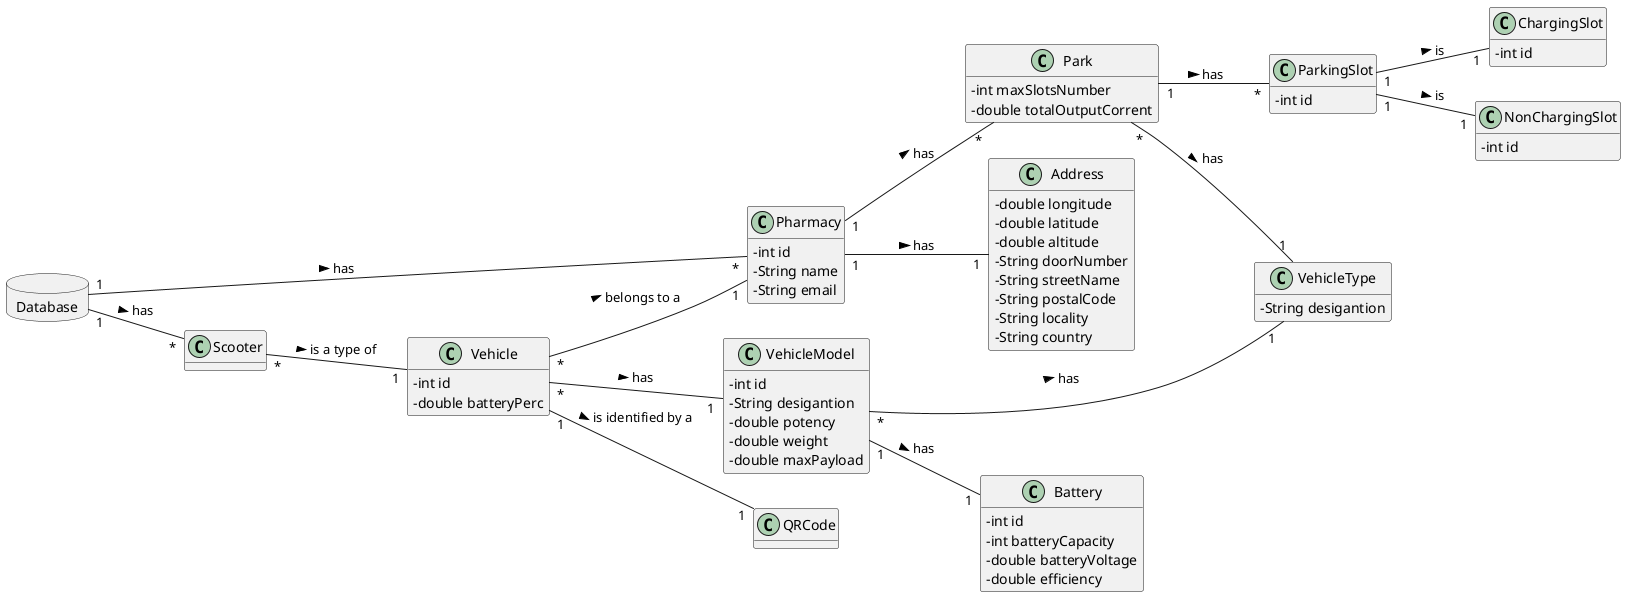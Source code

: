 @startuml
skinparam classAttributeIconSize 0
hide methods
left to right direction

database Database {
}

class Pharmacy {
  -int id
  -String name
-   String email
}

class Park{
-   int maxSlotsNumber
-   double totalOutputCorrent
}

class ChargingSlot{
-   int id
}

class NonChargingSlot{
-   int id
}

class ParkingSlot{
-   int id
}

class Scooter{
}

class VehicleModel{
  -int id
  -String desigantion
  -double potency
  -double weight
  -double maxPayload
}

class VehicleType{
  -String desigantion
}

class Vehicle{
  -int id
  -double batteryPerc
}

class Battery{
  -int id
  -int batteryCapacity
  -double batteryVoltage
  -double efficiency
}

class Address{
  -double longitude
  -double latitude
  -double altitude
  -String doorNumber
  -String streetName
  -String postalCode
  -String locality
  -String country
}

class QRCode{
}


Database "1" -- "*" Pharmacy : has >
Database "1" -- "*" Scooter : has >
Scooter "*" -- "1" Vehicle : is a type of >
Vehicle "*" -- "1" VehicleModel : has >
Vehicle "*" -- "1" Pharmacy : belongs to a >
Vehicle "1" -- "1" QRCode : is identified by a >
Pharmacy "1" -- "1" Address : has >
Pharmacy "1" -- "*" Park : has >
Park "*" -- "1" VehicleType : has >
Park "1" -- "*" ParkingSlot : has >
ParkingSlot "1" -- "1" ChargingSlot : is >
ParkingSlot "1" -- "1" NonChargingSlot : is >
VehicleModel "1" -- "1" Battery : has >
VehicleModel "*" -- "1" VehicleType : has >
@enduml

